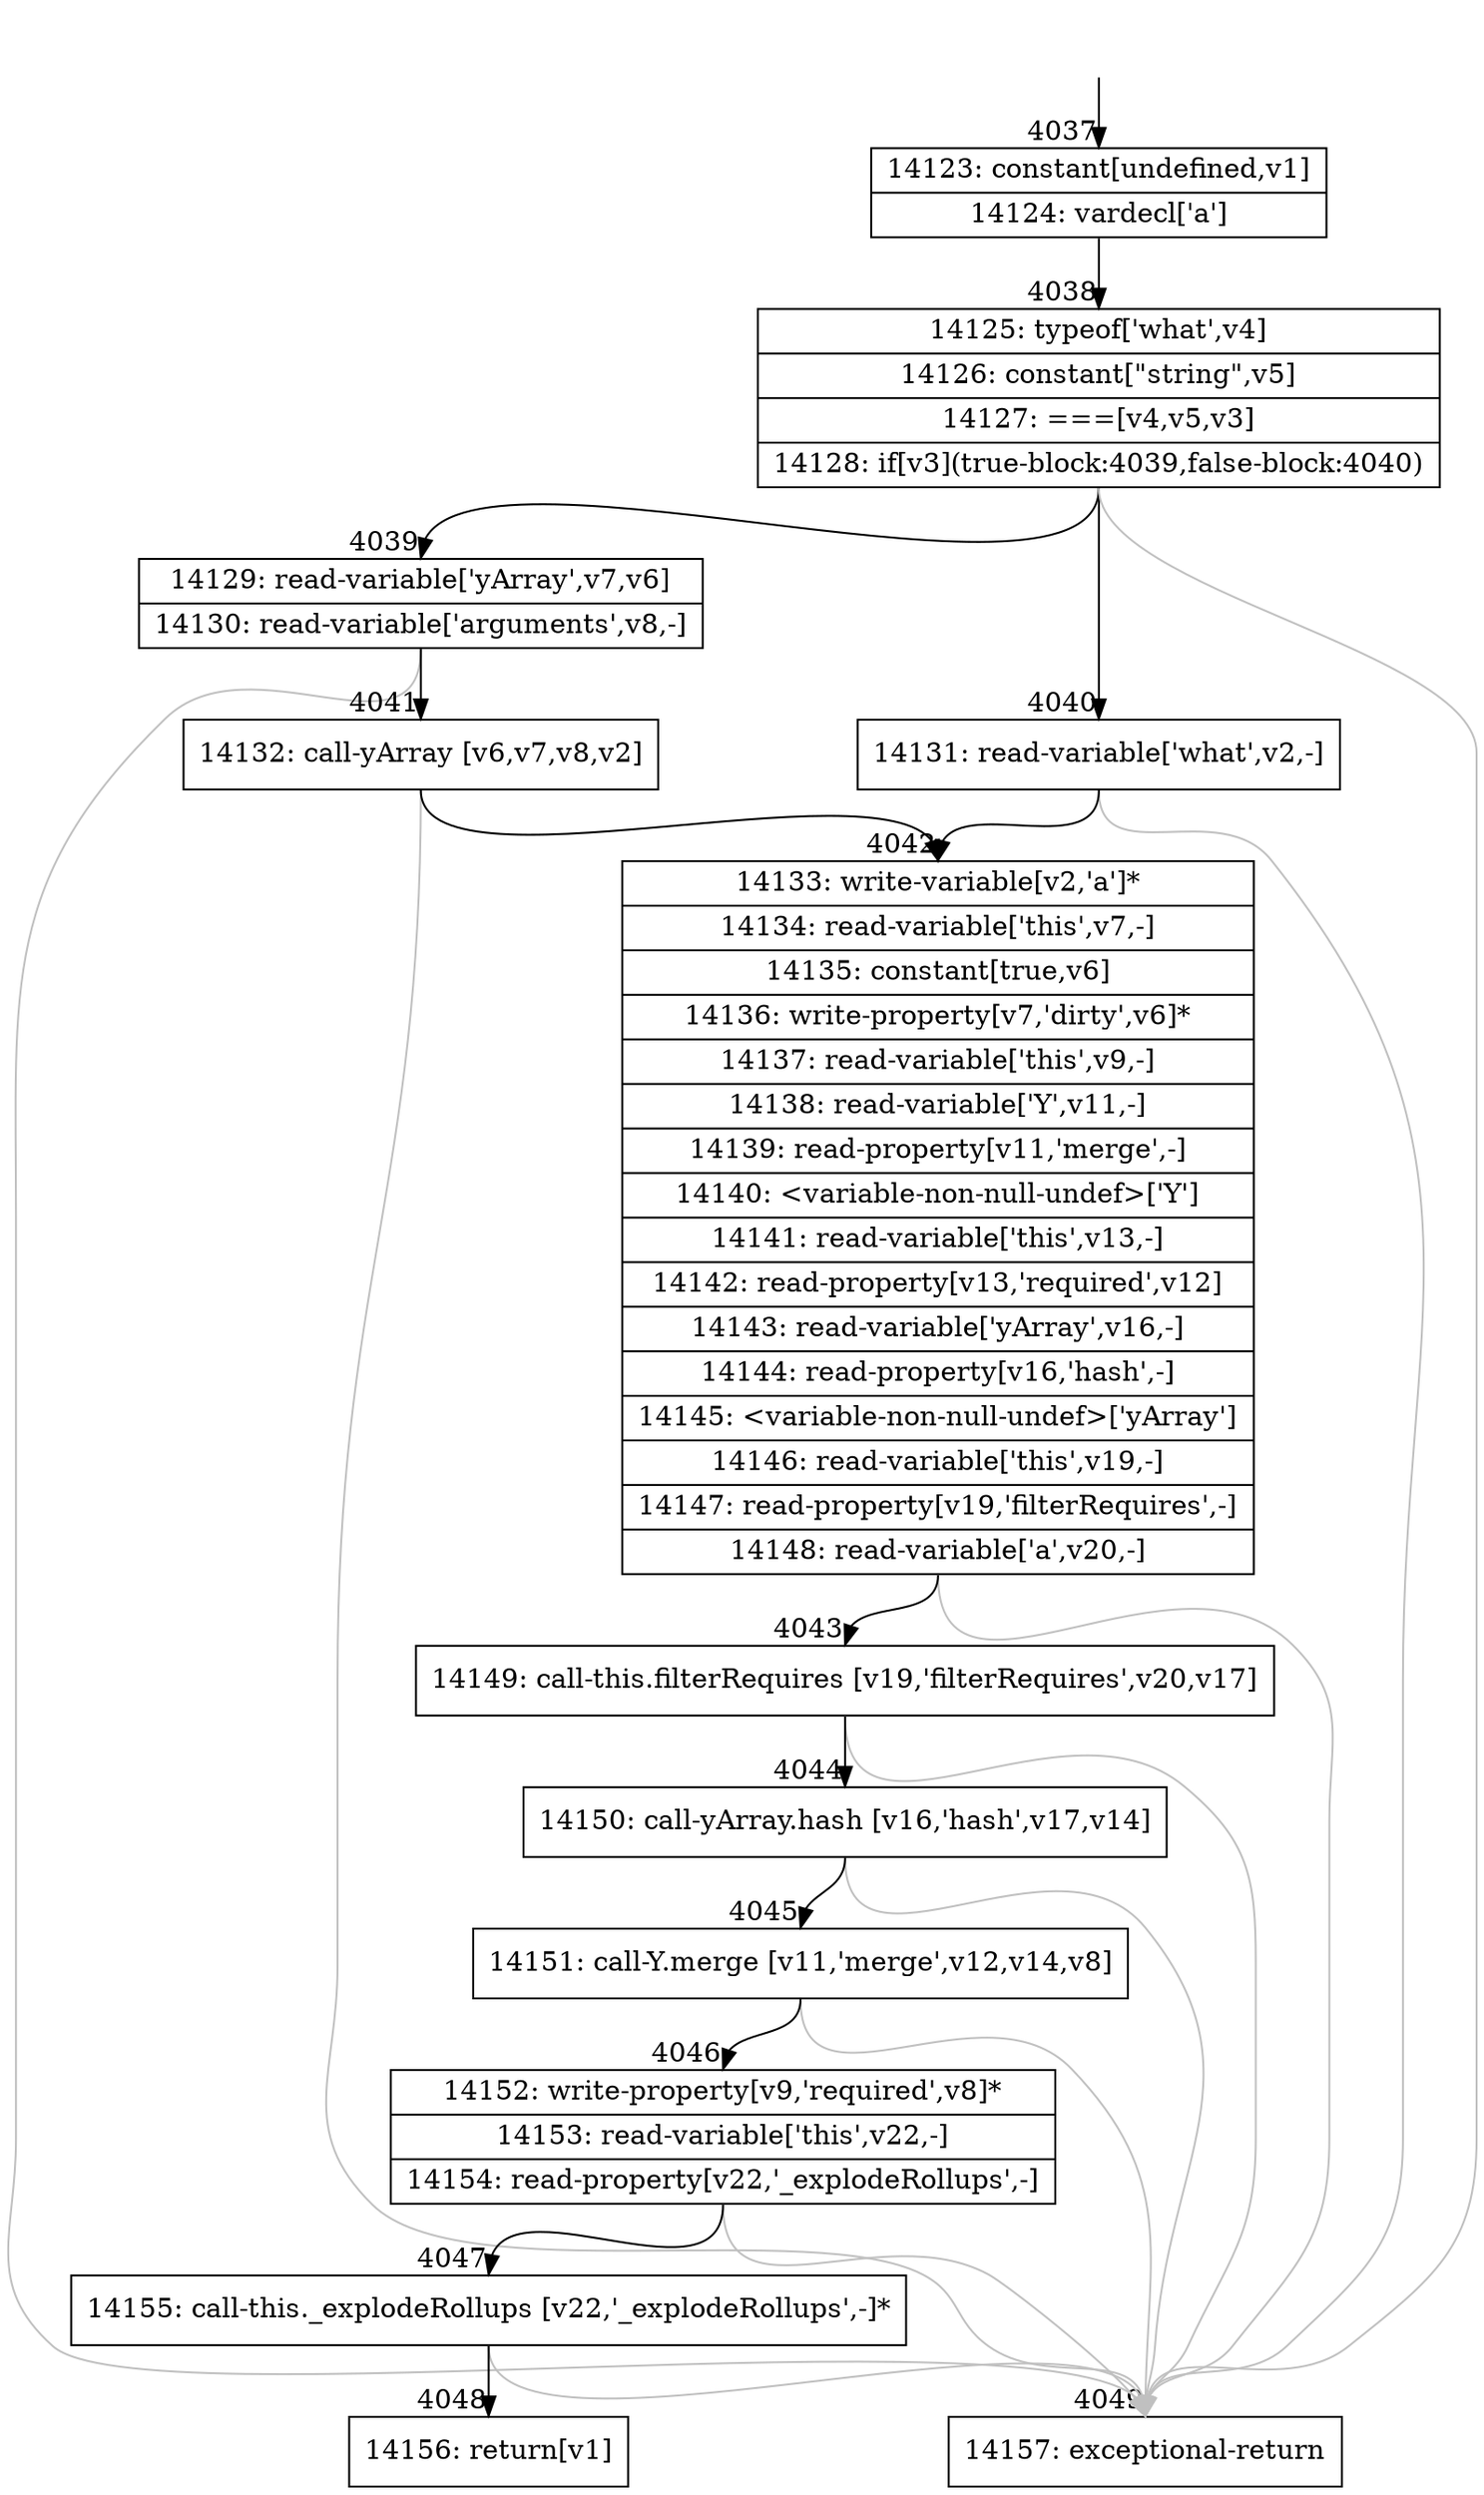 digraph {
rankdir="TD"
BB_entry194[shape=none,label=""];
BB_entry194 -> BB4037 [tailport=s, headport=n, headlabel="    4037"]
BB4037 [shape=record label="{14123: constant[undefined,v1]|14124: vardecl['a']}" ] 
BB4037 -> BB4038 [tailport=s, headport=n, headlabel="      4038"]
BB4038 [shape=record label="{14125: typeof['what',v4]|14126: constant[\"string\",v5]|14127: ===[v4,v5,v3]|14128: if[v3](true-block:4039,false-block:4040)}" ] 
BB4038 -> BB4039 [tailport=s, headport=n, headlabel="      4039"]
BB4038 -> BB4040 [tailport=s, headport=n, headlabel="      4040"]
BB4038 -> BB4049 [tailport=s, headport=n, color=gray, headlabel="      4049"]
BB4039 [shape=record label="{14129: read-variable['yArray',v7,v6]|14130: read-variable['arguments',v8,-]}" ] 
BB4039 -> BB4041 [tailport=s, headport=n, headlabel="      4041"]
BB4039 -> BB4049 [tailport=s, headport=n, color=gray]
BB4040 [shape=record label="{14131: read-variable['what',v2,-]}" ] 
BB4040 -> BB4042 [tailport=s, headport=n, headlabel="      4042"]
BB4040 -> BB4049 [tailport=s, headport=n, color=gray]
BB4041 [shape=record label="{14132: call-yArray [v6,v7,v8,v2]}" ] 
BB4041 -> BB4042 [tailport=s, headport=n]
BB4041 -> BB4049 [tailport=s, headport=n, color=gray]
BB4042 [shape=record label="{14133: write-variable[v2,'a']*|14134: read-variable['this',v7,-]|14135: constant[true,v6]|14136: write-property[v7,'dirty',v6]*|14137: read-variable['this',v9,-]|14138: read-variable['Y',v11,-]|14139: read-property[v11,'merge',-]|14140: \<variable-non-null-undef\>['Y']|14141: read-variable['this',v13,-]|14142: read-property[v13,'required',v12]|14143: read-variable['yArray',v16,-]|14144: read-property[v16,'hash',-]|14145: \<variable-non-null-undef\>['yArray']|14146: read-variable['this',v19,-]|14147: read-property[v19,'filterRequires',-]|14148: read-variable['a',v20,-]}" ] 
BB4042 -> BB4043 [tailport=s, headport=n, headlabel="      4043"]
BB4042 -> BB4049 [tailport=s, headport=n, color=gray]
BB4043 [shape=record label="{14149: call-this.filterRequires [v19,'filterRequires',v20,v17]}" ] 
BB4043 -> BB4044 [tailport=s, headport=n, headlabel="      4044"]
BB4043 -> BB4049 [tailport=s, headport=n, color=gray]
BB4044 [shape=record label="{14150: call-yArray.hash [v16,'hash',v17,v14]}" ] 
BB4044 -> BB4045 [tailport=s, headport=n, headlabel="      4045"]
BB4044 -> BB4049 [tailport=s, headport=n, color=gray]
BB4045 [shape=record label="{14151: call-Y.merge [v11,'merge',v12,v14,v8]}" ] 
BB4045 -> BB4046 [tailport=s, headport=n, headlabel="      4046"]
BB4045 -> BB4049 [tailport=s, headport=n, color=gray]
BB4046 [shape=record label="{14152: write-property[v9,'required',v8]*|14153: read-variable['this',v22,-]|14154: read-property[v22,'_explodeRollups',-]}" ] 
BB4046 -> BB4047 [tailport=s, headport=n, headlabel="      4047"]
BB4046 -> BB4049 [tailport=s, headport=n, color=gray]
BB4047 [shape=record label="{14155: call-this._explodeRollups [v22,'_explodeRollups',-]*}" ] 
BB4047 -> BB4048 [tailport=s, headport=n, headlabel="      4048"]
BB4047 -> BB4049 [tailport=s, headport=n, color=gray]
BB4048 [shape=record label="{14156: return[v1]}" ] 
BB4049 [shape=record label="{14157: exceptional-return}" ] 
//#$~ 7104
}
